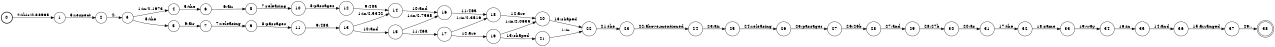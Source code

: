 digraph FST {
rankdir = LR;
size = "8.5,11";
label = "";
center = 1;
orientation = Portrait;
ranksep = "0.4";
nodesep = "0.25";
0 [label = "0", shape = circle, style = bold, fontsize = 14]
	0 -> 1 [label = "2:this/0.38965", fontsize = 14];
1 [label = "1", shape = circle, style = solid, fontsize = 14]
	1 -> 2 [label = "3:respect", fontsize = 14];
2 [label = "2", shape = circle, style = solid, fontsize = 14]
	2 -> 3 [label = "4:,", fontsize = 14];
3 [label = "3", shape = circle, style = solid, fontsize = 14]
	3 -> 4 [label = "1:in/2.1973", fontsize = 14];
	3 -> 5 [label = "5:the", fontsize = 14];
4 [label = "4", shape = circle, style = solid, fontsize = 14]
	4 -> 6 [label = "5:the", fontsize = 14];
5 [label = "5", shape = circle, style = solid, fontsize = 14]
	5 -> 7 [label = "6:air", fontsize = 14];
6 [label = "6", shape = circle, style = solid, fontsize = 14]
	6 -> 8 [label = "6:air", fontsize = 14];
7 [label = "7", shape = circle, style = solid, fontsize = 14]
	7 -> 9 [label = "7:releasing", fontsize = 14];
8 [label = "8", shape = circle, style = solid, fontsize = 14]
	8 -> 10 [label = "7:releasing", fontsize = 14];
9 [label = "9", shape = circle, style = solid, fontsize = 14]
	9 -> 11 [label = "8:passages", fontsize = 14];
10 [label = "10", shape = circle, style = solid, fontsize = 14]
	10 -> 12 [label = "8:passages", fontsize = 14];
11 [label = "11", shape = circle, style = solid, fontsize = 14]
	11 -> 13 [label = "9:48a", fontsize = 14];
12 [label = "12", shape = circle, style = solid, fontsize = 14]
	12 -> 14 [label = "9:48a", fontsize = 14];
13 [label = "13", shape = circle, style = solid, fontsize = 14]
	13 -> 14 [label = "1:in/2.5342", fontsize = 14];
	13 -> 15 [label = "10:and", fontsize = 14];
14 [label = "14", shape = circle, style = solid, fontsize = 14]
	14 -> 16 [label = "10:and", fontsize = 14];
15 [label = "15", shape = circle, style = solid, fontsize = 14]
	15 -> 16 [label = "1:in/2.7568", fontsize = 14];
	15 -> 17 [label = "11:46a", fontsize = 14];
16 [label = "16", shape = circle, style = solid, fontsize = 14]
	16 -> 18 [label = "11:46a", fontsize = 14];
17 [label = "17", shape = circle, style = solid, fontsize = 14]
	17 -> 18 [label = "1:in/2.3516", fontsize = 14];
	17 -> 19 [label = "12:are", fontsize = 14];
18 [label = "18", shape = circle, style = solid, fontsize = 14]
	18 -> 20 [label = "12:are", fontsize = 14];
19 [label = "19", shape = circle, style = solid, fontsize = 14]
	19 -> 20 [label = "1:in/2.0635", fontsize = 14];
	19 -> 21 [label = "13:shaped", fontsize = 14];
20 [label = "20", shape = circle, style = solid, fontsize = 14]
	20 -> 22 [label = "13:shaped", fontsize = 14];
21 [label = "21", shape = circle, style = solid, fontsize = 14]
	21 -> 22 [label = "1:in", fontsize = 14];
22 [label = "22", shape = circle, style = solid, fontsize = 14]
	22 -> 23 [label = "21:the", fontsize = 14];
23 [label = "23", shape = circle, style = solid, fontsize = 14]
	23 -> 24 [label = "22:above-mentioned", fontsize = 14];
24 [label = "24", shape = circle, style = solid, fontsize = 14]
	24 -> 25 [label = "23:air", fontsize = 14];
25 [label = "25", shape = circle, style = solid, fontsize = 14]
	25 -> 26 [label = "24:releasing", fontsize = 14];
26 [label = "26", shape = circle, style = solid, fontsize = 14]
	26 -> 27 [label = "25:passages", fontsize = 14];
27 [label = "27", shape = circle, style = solid, fontsize = 14]
	27 -> 28 [label = "26:26b", fontsize = 14];
28 [label = "28", shape = circle, style = solid, fontsize = 14]
	28 -> 29 [label = "27:and", fontsize = 14];
29 [label = "29", shape = circle, style = solid, fontsize = 14]
	29 -> 30 [label = "28:27b", fontsize = 14];
30 [label = "30", shape = circle, style = solid, fontsize = 14]
	30 -> 31 [label = "20:as", fontsize = 14];
31 [label = "31", shape = circle, style = solid, fontsize = 14]
	31 -> 32 [label = "17:the", fontsize = 14];
32 [label = "32", shape = circle, style = solid, fontsize = 14]
	32 -> 33 [label = "18:same", fontsize = 14];
33 [label = "33", shape = circle, style = solid, fontsize = 14]
	33 -> 34 [label = "19:way", fontsize = 14];
34 [label = "34", shape = circle, style = solid, fontsize = 14]
	34 -> 35 [label = "16:in", fontsize = 14];
35 [label = "35", shape = circle, style = solid, fontsize = 14]
	35 -> 36 [label = "14:and", fontsize = 14];
36 [label = "36", shape = circle, style = solid, fontsize = 14]
	36 -> 37 [label = "15:arranged", fontsize = 14];
37 [label = "37", shape = circle, style = solid, fontsize = 14]
	37 -> 38 [label = "29:.", fontsize = 14];
38 [label = "38", shape = doublecircle, style = solid, fontsize = 14]
}
